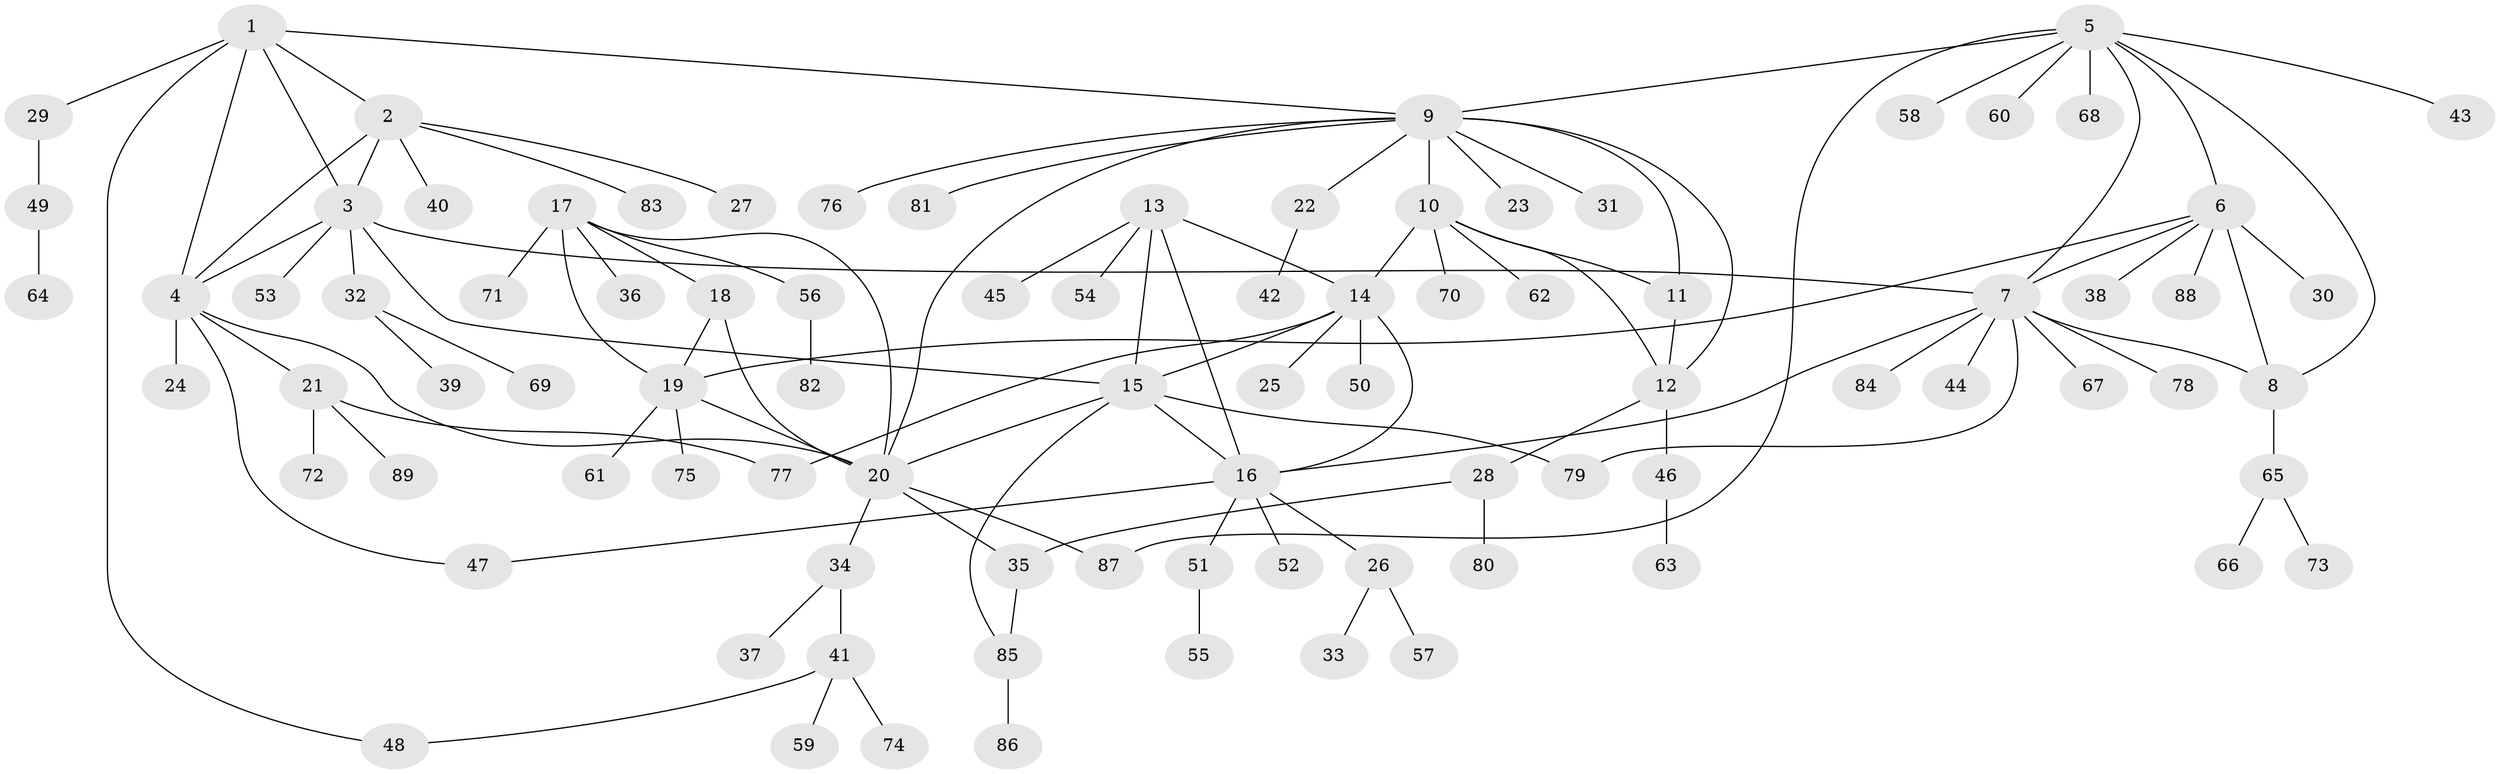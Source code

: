 // coarse degree distribution, {6: 0.16216216216216217, 3: 0.10810810810810811, 5: 0.05405405405405406, 4: 0.13513513513513514, 7: 0.02702702702702703, 10: 0.02702702702702703, 2: 0.2972972972972973, 1: 0.1891891891891892}
// Generated by graph-tools (version 1.1) at 2025/52/03/04/25 22:52:30]
// undirected, 89 vertices, 116 edges
graph export_dot {
  node [color=gray90,style=filled];
  1;
  2;
  3;
  4;
  5;
  6;
  7;
  8;
  9;
  10;
  11;
  12;
  13;
  14;
  15;
  16;
  17;
  18;
  19;
  20;
  21;
  22;
  23;
  24;
  25;
  26;
  27;
  28;
  29;
  30;
  31;
  32;
  33;
  34;
  35;
  36;
  37;
  38;
  39;
  40;
  41;
  42;
  43;
  44;
  45;
  46;
  47;
  48;
  49;
  50;
  51;
  52;
  53;
  54;
  55;
  56;
  57;
  58;
  59;
  60;
  61;
  62;
  63;
  64;
  65;
  66;
  67;
  68;
  69;
  70;
  71;
  72;
  73;
  74;
  75;
  76;
  77;
  78;
  79;
  80;
  81;
  82;
  83;
  84;
  85;
  86;
  87;
  88;
  89;
  1 -- 2;
  1 -- 3;
  1 -- 4;
  1 -- 9;
  1 -- 29;
  1 -- 48;
  2 -- 3;
  2 -- 4;
  2 -- 27;
  2 -- 40;
  2 -- 83;
  3 -- 4;
  3 -- 7;
  3 -- 15;
  3 -- 32;
  3 -- 53;
  4 -- 20;
  4 -- 21;
  4 -- 24;
  4 -- 47;
  5 -- 6;
  5 -- 7;
  5 -- 8;
  5 -- 9;
  5 -- 43;
  5 -- 58;
  5 -- 60;
  5 -- 68;
  5 -- 87;
  6 -- 7;
  6 -- 8;
  6 -- 19;
  6 -- 30;
  6 -- 38;
  6 -- 88;
  7 -- 8;
  7 -- 16;
  7 -- 44;
  7 -- 67;
  7 -- 78;
  7 -- 79;
  7 -- 84;
  8 -- 65;
  9 -- 10;
  9 -- 11;
  9 -- 12;
  9 -- 20;
  9 -- 22;
  9 -- 23;
  9 -- 31;
  9 -- 76;
  9 -- 81;
  10 -- 11;
  10 -- 12;
  10 -- 14;
  10 -- 62;
  10 -- 70;
  11 -- 12;
  12 -- 28;
  12 -- 46;
  13 -- 14;
  13 -- 15;
  13 -- 16;
  13 -- 45;
  13 -- 54;
  14 -- 15;
  14 -- 16;
  14 -- 25;
  14 -- 50;
  14 -- 77;
  15 -- 16;
  15 -- 20;
  15 -- 79;
  15 -- 85;
  16 -- 26;
  16 -- 47;
  16 -- 51;
  16 -- 52;
  17 -- 18;
  17 -- 19;
  17 -- 20;
  17 -- 36;
  17 -- 56;
  17 -- 71;
  18 -- 19;
  18 -- 20;
  19 -- 20;
  19 -- 61;
  19 -- 75;
  20 -- 34;
  20 -- 35;
  20 -- 87;
  21 -- 72;
  21 -- 77;
  21 -- 89;
  22 -- 42;
  26 -- 33;
  26 -- 57;
  28 -- 35;
  28 -- 80;
  29 -- 49;
  32 -- 39;
  32 -- 69;
  34 -- 37;
  34 -- 41;
  35 -- 85;
  41 -- 48;
  41 -- 59;
  41 -- 74;
  46 -- 63;
  49 -- 64;
  51 -- 55;
  56 -- 82;
  65 -- 66;
  65 -- 73;
  85 -- 86;
}
